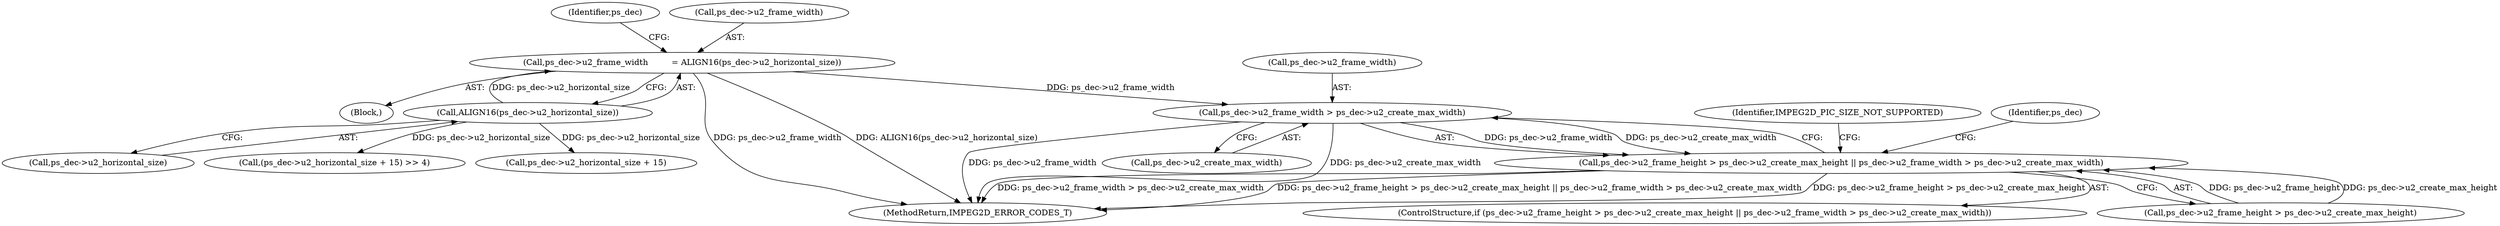 digraph "0_Android_29a78a11844fc027fa44be7f8bd8dc1cf8bf89f6_0@API" {
"1000275" [label="(Call,ps_dec->u2_frame_width > ps_dec->u2_create_max_width)"];
"1000247" [label="(Call,ps_dec->u2_frame_width         = ALIGN16(ps_dec->u2_horizontal_size))"];
"1000251" [label="(Call,ALIGN16(ps_dec->u2_horizontal_size))"];
"1000267" [label="(Call,ps_dec->u2_frame_height > ps_dec->u2_create_max_height || ps_dec->u2_frame_width > ps_dec->u2_create_max_width)"];
"1000257" [label="(Identifier,ps_dec)"];
"1000268" [label="(Call,ps_dec->u2_frame_height > ps_dec->u2_create_max_height)"];
"1000284" [label="(Identifier,IMPEG2D_PIC_SIZE_NOT_SUPPORTED)"];
"1000252" [label="(Call,ps_dec->u2_horizontal_size)"];
"1000251" [label="(Call,ALIGN16(ps_dec->u2_horizontal_size))"];
"1000287" [label="(Identifier,ps_dec)"];
"1000247" [label="(Call,ps_dec->u2_frame_width         = ALIGN16(ps_dec->u2_horizontal_size))"];
"1000279" [label="(Call,ps_dec->u2_create_max_width)"];
"1000119" [label="(Block,)"];
"1000248" [label="(Call,ps_dec->u2_frame_width)"];
"1000276" [label="(Call,ps_dec->u2_frame_width)"];
"1000259" [label="(Call,(ps_dec->u2_horizontal_size + 15) >> 4)"];
"1000260" [label="(Call,ps_dec->u2_horizontal_size + 15)"];
"1000275" [label="(Call,ps_dec->u2_frame_width > ps_dec->u2_create_max_width)"];
"1000369" [label="(MethodReturn,IMPEG2D_ERROR_CODES_T)"];
"1000266" [label="(ControlStructure,if (ps_dec->u2_frame_height > ps_dec->u2_create_max_height || ps_dec->u2_frame_width > ps_dec->u2_create_max_width))"];
"1000267" [label="(Call,ps_dec->u2_frame_height > ps_dec->u2_create_max_height || ps_dec->u2_frame_width > ps_dec->u2_create_max_width)"];
"1000275" -> "1000267"  [label="AST: "];
"1000275" -> "1000279"  [label="CFG: "];
"1000276" -> "1000275"  [label="AST: "];
"1000279" -> "1000275"  [label="AST: "];
"1000267" -> "1000275"  [label="CFG: "];
"1000275" -> "1000369"  [label="DDG: ps_dec->u2_frame_width"];
"1000275" -> "1000369"  [label="DDG: ps_dec->u2_create_max_width"];
"1000275" -> "1000267"  [label="DDG: ps_dec->u2_frame_width"];
"1000275" -> "1000267"  [label="DDG: ps_dec->u2_create_max_width"];
"1000247" -> "1000275"  [label="DDG: ps_dec->u2_frame_width"];
"1000247" -> "1000119"  [label="AST: "];
"1000247" -> "1000251"  [label="CFG: "];
"1000248" -> "1000247"  [label="AST: "];
"1000251" -> "1000247"  [label="AST: "];
"1000257" -> "1000247"  [label="CFG: "];
"1000247" -> "1000369"  [label="DDG: ps_dec->u2_frame_width"];
"1000247" -> "1000369"  [label="DDG: ALIGN16(ps_dec->u2_horizontal_size)"];
"1000251" -> "1000247"  [label="DDG: ps_dec->u2_horizontal_size"];
"1000251" -> "1000252"  [label="CFG: "];
"1000252" -> "1000251"  [label="AST: "];
"1000251" -> "1000259"  [label="DDG: ps_dec->u2_horizontal_size"];
"1000251" -> "1000260"  [label="DDG: ps_dec->u2_horizontal_size"];
"1000267" -> "1000266"  [label="AST: "];
"1000267" -> "1000268"  [label="CFG: "];
"1000268" -> "1000267"  [label="AST: "];
"1000284" -> "1000267"  [label="CFG: "];
"1000287" -> "1000267"  [label="CFG: "];
"1000267" -> "1000369"  [label="DDG: ps_dec->u2_frame_width > ps_dec->u2_create_max_width"];
"1000267" -> "1000369"  [label="DDG: ps_dec->u2_frame_height > ps_dec->u2_create_max_height || ps_dec->u2_frame_width > ps_dec->u2_create_max_width"];
"1000267" -> "1000369"  [label="DDG: ps_dec->u2_frame_height > ps_dec->u2_create_max_height"];
"1000268" -> "1000267"  [label="DDG: ps_dec->u2_frame_height"];
"1000268" -> "1000267"  [label="DDG: ps_dec->u2_create_max_height"];
}
